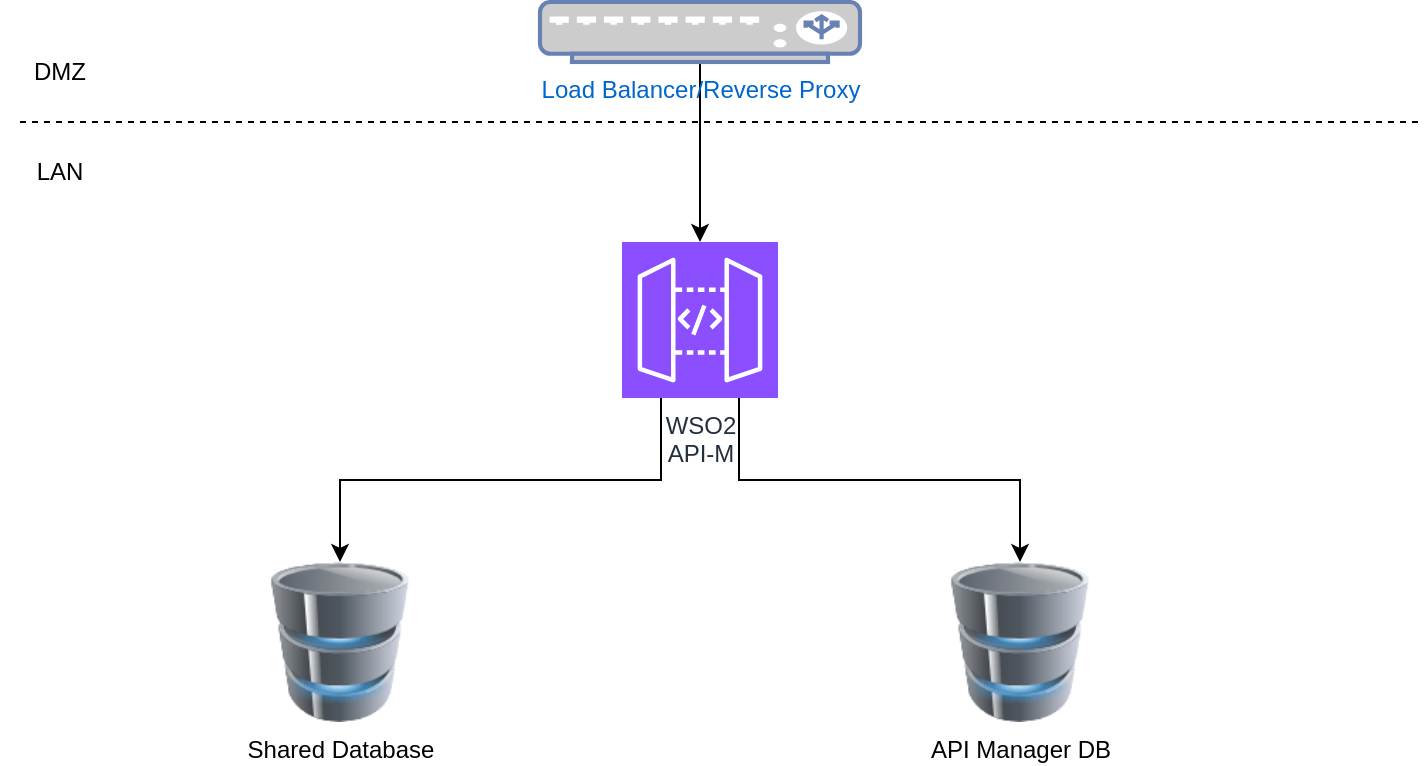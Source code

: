 <mxfile version="22.1.16" type="github">
  <diagram name="Page-1" id="LMMh6tna4-OrlnVkqSnp">
    <mxGraphModel dx="954" dy="606" grid="1" gridSize="10" guides="1" tooltips="1" connect="1" arrows="1" fold="1" page="1" pageScale="1" pageWidth="850" pageHeight="1100" math="0" shadow="0">
      <root>
        <mxCell id="0" />
        <mxCell id="1" parent="0" />
        <mxCell id="EiMt1nT41bQM65YGFgsi-8" style="edgeStyle=orthogonalEdgeStyle;rounded=0;orthogonalLoop=1;jettySize=auto;html=1;" edge="1" parent="1" source="EiMt1nT41bQM65YGFgsi-1" target="EiMt1nT41bQM65YGFgsi-2">
          <mxGeometry relative="1" as="geometry" />
        </mxCell>
        <mxCell id="EiMt1nT41bQM65YGFgsi-1" value="Load Balancer/Reverse Proxy" style="fontColor=#0066CC;verticalAlign=top;verticalLabelPosition=bottom;labelPosition=center;align=center;html=1;outlineConnect=0;fillColor=#CCCCCC;strokeColor=#6881B3;gradientColor=none;gradientDirection=north;strokeWidth=2;shape=mxgraph.networks.load_balancer;" vertex="1" parent="1">
          <mxGeometry x="360" y="80" width="160" height="30" as="geometry" />
        </mxCell>
        <mxCell id="EiMt1nT41bQM65YGFgsi-9" style="edgeStyle=orthogonalEdgeStyle;rounded=0;orthogonalLoop=1;jettySize=auto;html=1;exitX=0.25;exitY=1;exitDx=0;exitDy=0;exitPerimeter=0;" edge="1" parent="1" source="EiMt1nT41bQM65YGFgsi-2" target="EiMt1nT41bQM65YGFgsi-3">
          <mxGeometry relative="1" as="geometry" />
        </mxCell>
        <mxCell id="EiMt1nT41bQM65YGFgsi-10" style="edgeStyle=orthogonalEdgeStyle;rounded=0;orthogonalLoop=1;jettySize=auto;html=1;exitX=0.75;exitY=1;exitDx=0;exitDy=0;exitPerimeter=0;entryX=0.5;entryY=0;entryDx=0;entryDy=0;" edge="1" parent="1" source="EiMt1nT41bQM65YGFgsi-2" target="EiMt1nT41bQM65YGFgsi-4">
          <mxGeometry relative="1" as="geometry" />
        </mxCell>
        <mxCell id="EiMt1nT41bQM65YGFgsi-2" value="WSO2 &lt;br&gt;API-M" style="sketch=0;points=[[0,0,0],[0.25,0,0],[0.5,0,0],[0.75,0,0],[1,0,0],[0,1,0],[0.25,1,0],[0.5,1,0],[0.75,1,0],[1,1,0],[0,0.25,0],[0,0.5,0],[0,0.75,0],[1,0.25,0],[1,0.5,0],[1,0.75,0]];outlineConnect=0;fontColor=#232F3E;fillColor=#8C4FFF;strokeColor=#ffffff;dashed=0;verticalLabelPosition=bottom;verticalAlign=top;align=center;html=1;fontSize=12;fontStyle=0;aspect=fixed;shape=mxgraph.aws4.resourceIcon;resIcon=mxgraph.aws4.api_gateway;" vertex="1" parent="1">
          <mxGeometry x="401" y="200" width="78" height="78" as="geometry" />
        </mxCell>
        <mxCell id="EiMt1nT41bQM65YGFgsi-3" value="Shared Database" style="image;html=1;image=img/lib/clip_art/computers/Database_128x128.png" vertex="1" parent="1">
          <mxGeometry x="220" y="360" width="80" height="80" as="geometry" />
        </mxCell>
        <mxCell id="EiMt1nT41bQM65YGFgsi-4" value="API Manager DB" style="image;html=1;image=img/lib/clip_art/computers/Database_128x128.png" vertex="1" parent="1">
          <mxGeometry x="560" y="360" width="80" height="80" as="geometry" />
        </mxCell>
        <mxCell id="EiMt1nT41bQM65YGFgsi-5" value="" style="endArrow=none;dashed=1;html=1;rounded=0;" edge="1" parent="1">
          <mxGeometry width="50" height="50" relative="1" as="geometry">
            <mxPoint x="100" y="140" as="sourcePoint" />
            <mxPoint x="800" y="140" as="targetPoint" />
          </mxGeometry>
        </mxCell>
        <mxCell id="EiMt1nT41bQM65YGFgsi-6" value="DMZ" style="text;html=1;strokeColor=none;fillColor=none;align=center;verticalAlign=middle;whiteSpace=wrap;rounded=0;" vertex="1" parent="1">
          <mxGeometry x="90" y="100" width="60" height="30" as="geometry" />
        </mxCell>
        <mxCell id="EiMt1nT41bQM65YGFgsi-7" value="LAN" style="text;html=1;strokeColor=none;fillColor=none;align=center;verticalAlign=middle;whiteSpace=wrap;rounded=0;" vertex="1" parent="1">
          <mxGeometry x="90" y="150" width="60" height="30" as="geometry" />
        </mxCell>
      </root>
    </mxGraphModel>
  </diagram>
</mxfile>
